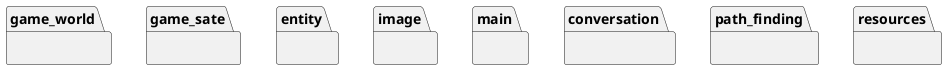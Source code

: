@startuml
package game_world {
}
package game_sate {
}
package entity {
}
package image {
}
package main {
}
package conversation {
}
package path_finding {
}
package resources {
}
@enduml